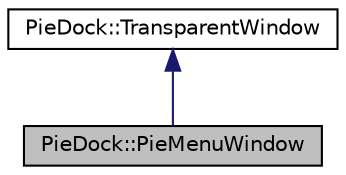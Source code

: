 digraph "PieDock::PieMenuWindow"
{
  edge [fontname="Helvetica",fontsize="10",labelfontname="Helvetica",labelfontsize="10"];
  node [fontname="Helvetica",fontsize="10",shape=record];
  Node1 [label="PieDock::PieMenuWindow",height=0.2,width=0.4,color="black", fillcolor="grey75", style="filled" fontcolor="black"];
  Node2 -> Node1 [dir="back",color="midnightblue",fontsize="10",style="solid",fontname="Helvetica"];
  Node2 [label="PieDock::TransparentWindow",height=0.2,width=0.4,color="black", fillcolor="white", style="filled",URL="$classPieDock_1_1TransparentWindow.html"];
}

